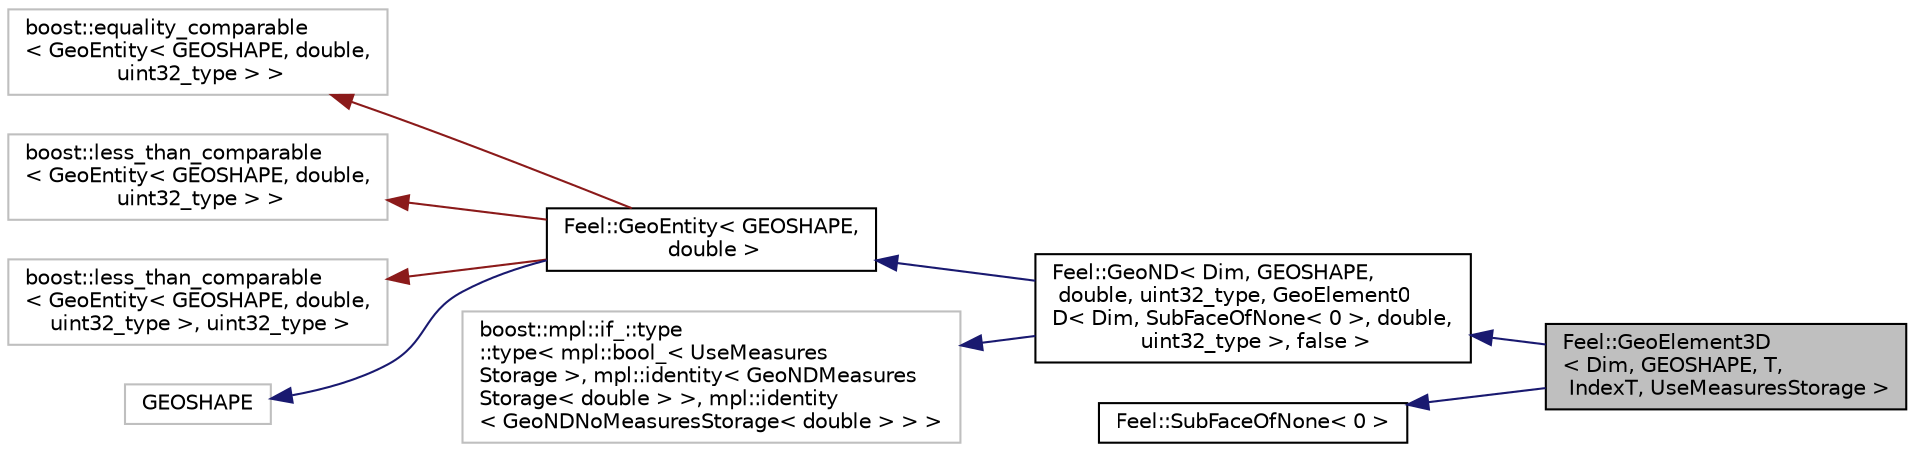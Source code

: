 digraph "Feel::GeoElement3D&lt; Dim, GEOSHAPE, T, IndexT, UseMeasuresStorage &gt;"
{
 // LATEX_PDF_SIZE
  edge [fontname="Helvetica",fontsize="10",labelfontname="Helvetica",labelfontsize="10"];
  node [fontname="Helvetica",fontsize="10",shape=record];
  rankdir="LR";
  Node1 [label="Feel::GeoElement3D\l\< Dim, GEOSHAPE, T,\l IndexT, UseMeasuresStorage \>",height=0.2,width=0.4,color="black", fillcolor="grey75", style="filled", fontcolor="black",tooltip="Class for 3D elements."];
  Node2 -> Node1 [dir="back",color="midnightblue",fontsize="10",style="solid",fontname="Helvetica"];
  Node2 [label="Feel::GeoND\< Dim, GEOSHAPE,\l double, uint32_type, GeoElement0\lD\< Dim, SubFaceOfNone\< 0 \>, double,\l uint32_type \>, false \>",height=0.2,width=0.4,color="black", fillcolor="white", style="filled",URL="$classFeel_1_1GeoND.html",tooltip=" "];
  Node3 -> Node2 [dir="back",color="midnightblue",fontsize="10",style="solid",fontname="Helvetica"];
  Node3 [label="Feel::GeoEntity\< GEOSHAPE,\l double \>",height=0.2,width=0.4,color="black", fillcolor="white", style="filled",URL="$classFeel_1_1GeoEntity.html",tooltip=" "];
  Node4 -> Node3 [dir="back",color="firebrick4",fontsize="10",style="solid",fontname="Helvetica"];
  Node4 [label="boost::equality_comparable\l\< GeoEntity\< GEOSHAPE, double,\l uint32_type \> \>",height=0.2,width=0.4,color="grey75", fillcolor="white", style="filled",tooltip=" "];
  Node5 -> Node3 [dir="back",color="firebrick4",fontsize="10",style="solid",fontname="Helvetica"];
  Node5 [label="boost::less_than_comparable\l\< GeoEntity\< GEOSHAPE, double,\l uint32_type \> \>",height=0.2,width=0.4,color="grey75", fillcolor="white", style="filled",tooltip=" "];
  Node6 -> Node3 [dir="back",color="firebrick4",fontsize="10",style="solid",fontname="Helvetica"];
  Node6 [label="boost::less_than_comparable\l\< GeoEntity\< GEOSHAPE, double,\l uint32_type \>, uint32_type \>",height=0.2,width=0.4,color="grey75", fillcolor="white", style="filled",tooltip=" "];
  Node7 -> Node3 [dir="back",color="midnightblue",fontsize="10",style="solid",fontname="Helvetica"];
  Node7 [label="GEOSHAPE",height=0.2,width=0.4,color="grey75", fillcolor="white", style="filled",tooltip=" "];
  Node8 -> Node2 [dir="back",color="midnightblue",fontsize="10",style="solid",fontname="Helvetica"];
  Node8 [label="boost::mpl::if_::type\l::type\< mpl::bool_\< UseMeasures\lStorage \>, mpl::identity\< GeoNDMeasures\lStorage\< double \> \>, mpl::identity\l\< GeoNDNoMeasuresStorage\< double \> \> \>",height=0.2,width=0.4,color="grey75", fillcolor="white", style="filled",tooltip=" "];
  Node9 -> Node1 [dir="back",color="midnightblue",fontsize="10",style="solid",fontname="Helvetica"];
  Node9 [label="Feel::SubFaceOfNone\< 0 \>",height=0.2,width=0.4,color="black", fillcolor="white", style="filled",URL="$classFeel_1_1SubFaceOfNone.html",tooltip=" "];
}
